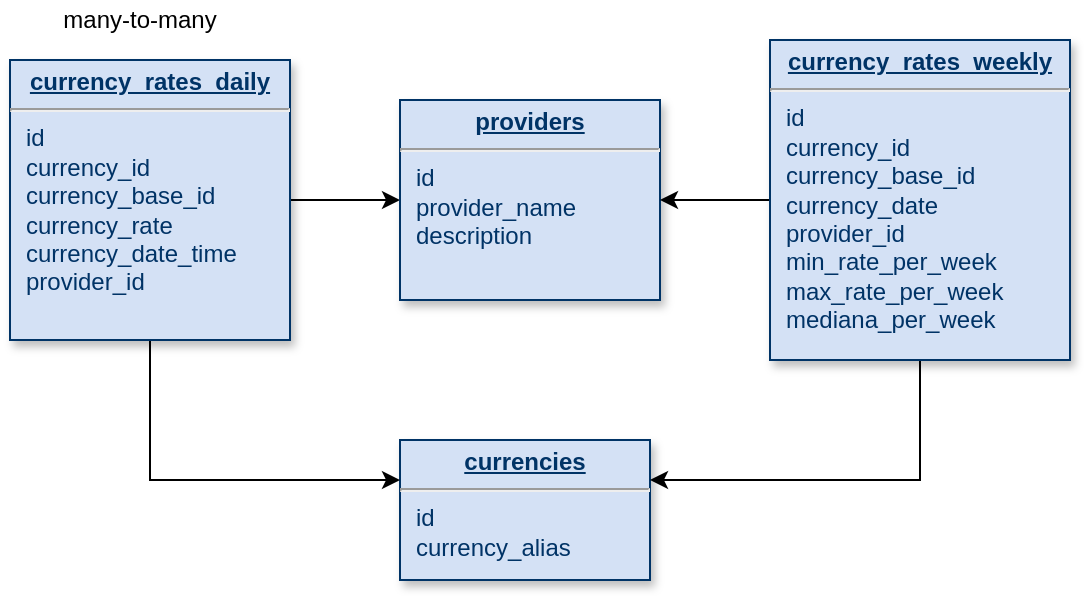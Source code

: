<mxfile version="14.5.1" type="device"><diagram id="ZVGxsnpdCp_JkKu6GxXn" name="Page-1"><mxGraphModel dx="1328" dy="688" grid="1" gridSize="10" guides="1" tooltips="1" connect="1" arrows="1" fold="1" page="1" pageScale="1" pageWidth="850" pageHeight="1100" math="0" shadow="0"><root><mxCell id="0"/><mxCell id="1" parent="0"/><mxCell id="nF6zeBsMeWND9-PfXc-B-7" value="&lt;p style=&quot;margin: 4px 0px 0px ; text-align: center ; text-decoration: underline&quot;&gt;&lt;b&gt;currencies&lt;/b&gt;&lt;/p&gt;&lt;hr&gt;&lt;p style=&quot;margin: 0px 0px 0px 8px&quot;&gt;id&lt;/p&gt;&lt;p style=&quot;margin: 0px 0px 0px 8px&quot;&gt;currency_alias&lt;/p&gt;&lt;p style=&quot;margin: 0px 0px 0px 8px&quot;&gt;&lt;br&gt;&lt;/p&gt;" style="verticalAlign=top;align=left;overflow=fill;fontSize=12;fontFamily=Helvetica;html=1;strokeColor=#003366;shadow=1;fillColor=#D4E1F5;fontColor=#003366" parent="1" vertex="1"><mxGeometry x="295" y="250" width="125" height="70" as="geometry"/></mxCell><mxCell id="nF6zeBsMeWND9-PfXc-B-21" style="edgeStyle=orthogonalEdgeStyle;rounded=0;orthogonalLoop=1;jettySize=auto;html=1;exitX=1;exitY=0.5;exitDx=0;exitDy=0;entryX=0;entryY=0.5;entryDx=0;entryDy=0;" parent="1" source="nF6zeBsMeWND9-PfXc-B-8" target="nF6zeBsMeWND9-PfXc-B-9" edge="1"><mxGeometry relative="1" as="geometry"/></mxCell><mxCell id="nF6zeBsMeWND9-PfXc-B-22" style="edgeStyle=orthogonalEdgeStyle;rounded=0;orthogonalLoop=1;jettySize=auto;html=1;" parent="1" source="nF6zeBsMeWND9-PfXc-B-8" target="nF6zeBsMeWND9-PfXc-B-7" edge="1"><mxGeometry relative="1" as="geometry"><Array as="points"><mxPoint x="170" y="270"/></Array></mxGeometry></mxCell><mxCell id="nF6zeBsMeWND9-PfXc-B-8" value="&lt;p style=&quot;margin: 4px 0px 0px ; text-align: center ; text-decoration: underline&quot;&gt;&lt;b&gt;currency_rates_daily&lt;/b&gt;&lt;/p&gt;&lt;hr&gt;&lt;p style=&quot;margin: 0px 0px 0px 8px&quot;&gt;id&lt;/p&gt;&lt;p style=&quot;margin: 0px 0px 0px 8px&quot;&gt;currency_id&lt;/p&gt;&lt;p style=&quot;margin: 0px 0px 0px 8px&quot;&gt;currency_base_id&lt;br&gt;&lt;/p&gt;&lt;p style=&quot;margin: 0px 0px 0px 8px&quot;&gt;currency_rate&lt;/p&gt;&lt;p style=&quot;margin: 0px 0px 0px 8px&quot;&gt;currency_date_time&lt;/p&gt;&lt;p style=&quot;margin: 0px 0px 0px 8px&quot;&gt;provider_id&lt;/p&gt;&lt;p style=&quot;margin: 0px 0px 0px 8px&quot;&gt;&lt;br&gt;&lt;/p&gt;&lt;p style=&quot;margin: 0px 0px 0px 8px&quot;&gt;&lt;br&gt;&lt;/p&gt;" style="verticalAlign=top;align=left;overflow=fill;fontSize=12;fontFamily=Helvetica;html=1;strokeColor=#003366;shadow=1;fillColor=#D4E1F5;fontColor=#003366" parent="1" vertex="1"><mxGeometry x="100" y="60" width="140" height="140" as="geometry"/></mxCell><mxCell id="nF6zeBsMeWND9-PfXc-B-9" value="&lt;p style=&quot;margin: 4px 0px 0px ; text-align: center ; text-decoration: underline&quot;&gt;&lt;b&gt;providers&lt;/b&gt;&lt;/p&gt;&lt;hr&gt;&lt;p style=&quot;margin: 0px 0px 0px 8px&quot;&gt;id&lt;/p&gt;&lt;p style=&quot;margin: 0px 0px 0px 8px&quot;&gt;provider_name&lt;/p&gt;&lt;p style=&quot;margin: 0px 0px 0px 8px&quot;&gt;description&lt;/p&gt;&lt;p style=&quot;margin: 0px 0px 0px 8px&quot;&gt;&lt;br&gt;&lt;/p&gt;" style="verticalAlign=top;align=left;overflow=fill;fontSize=12;fontFamily=Helvetica;html=1;strokeColor=#003366;shadow=1;fillColor=#D4E1F5;fontColor=#003366" parent="1" vertex="1"><mxGeometry x="295" y="80" width="130" height="100" as="geometry"/></mxCell><mxCell id="nF6zeBsMeWND9-PfXc-B-20" style="edgeStyle=orthogonalEdgeStyle;rounded=0;orthogonalLoop=1;jettySize=auto;html=1;exitX=0;exitY=0.5;exitDx=0;exitDy=0;entryX=1;entryY=0.5;entryDx=0;entryDy=0;" parent="1" source="nF6zeBsMeWND9-PfXc-B-11" target="nF6zeBsMeWND9-PfXc-B-9" edge="1"><mxGeometry relative="1" as="geometry"/></mxCell><mxCell id="nF6zeBsMeWND9-PfXc-B-23" style="edgeStyle=orthogonalEdgeStyle;rounded=0;orthogonalLoop=1;jettySize=auto;html=1;" parent="1" source="nF6zeBsMeWND9-PfXc-B-11" target="nF6zeBsMeWND9-PfXc-B-7" edge="1"><mxGeometry relative="1" as="geometry"><Array as="points"><mxPoint x="555" y="270"/></Array></mxGeometry></mxCell><mxCell id="nF6zeBsMeWND9-PfXc-B-11" value="&lt;p style=&quot;margin: 4px 0px 0px ; text-align: center ; text-decoration: underline&quot;&gt;&lt;b&gt;currency_rates_weekly&lt;/b&gt;&lt;/p&gt;&lt;hr&gt;&lt;p style=&quot;margin: 0px 0px 0px 8px&quot;&gt;id&lt;/p&gt;&lt;p style=&quot;margin: 0px 0px 0px 8px&quot;&gt;currency_id&lt;/p&gt;&lt;p style=&quot;margin: 0px 0px 0px 8px&quot;&gt;currency_base_id&lt;/p&gt;&lt;p style=&quot;margin: 0px 0px 0px 8px&quot;&gt;currency_date&lt;/p&gt;&lt;p style=&quot;margin: 0px 0px 0px 8px&quot;&gt;provider_id&lt;/p&gt;&lt;p style=&quot;margin: 0px 0px 0px 8px&quot;&gt;min_rate_per_week&lt;/p&gt;&lt;p style=&quot;margin: 0px 0px 0px 8px&quot;&gt;max_rate_per_week&lt;br&gt;&lt;/p&gt;&lt;p style=&quot;margin: 0px 0px 0px 8px&quot;&gt;mediana_per_week&lt;br&gt;&lt;/p&gt;&lt;p style=&quot;margin: 0px 0px 0px 8px&quot;&gt;&lt;br&gt;&lt;/p&gt;" style="verticalAlign=top;align=left;overflow=fill;fontSize=12;fontFamily=Helvetica;html=1;strokeColor=#003366;shadow=1;fillColor=#D4E1F5;fontColor=#003366" parent="1" vertex="1"><mxGeometry x="480" y="50" width="150" height="160" as="geometry"/></mxCell><mxCell id="nF6zeBsMeWND9-PfXc-B-24" value="many-to-many" style="text;html=1;strokeColor=none;fillColor=none;align=center;verticalAlign=middle;whiteSpace=wrap;rounded=0;" parent="1" vertex="1"><mxGeometry x="120" y="30" width="90" height="20" as="geometry"/></mxCell></root></mxGraphModel></diagram></mxfile>